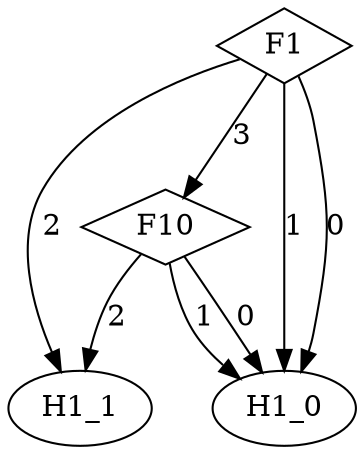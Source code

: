digraph {
node [label=H1_1,style=""] H1_1
node [label=H1_0,style=""] H1_0
node [label=H1_0,style=""] H1_0
node [label=H1_1,style=""] H1_1
node [label=H1_0,style=""] H1_0
node [label=H1_0,style=""] H1_0
node [label=F10,shape="diamond",style=""] 1
node [label=F1,shape="diamond",style=""] 0

1 -> H1_1 [label="2"]
1 -> H1_0 [label="1"]
1 -> H1_0 [label="0"]
0 -> 1 [label="3"]
0 -> H1_1 [label="2"]
0 -> H1_0 [label="1"]
0 -> H1_0 [label="0"]
}
